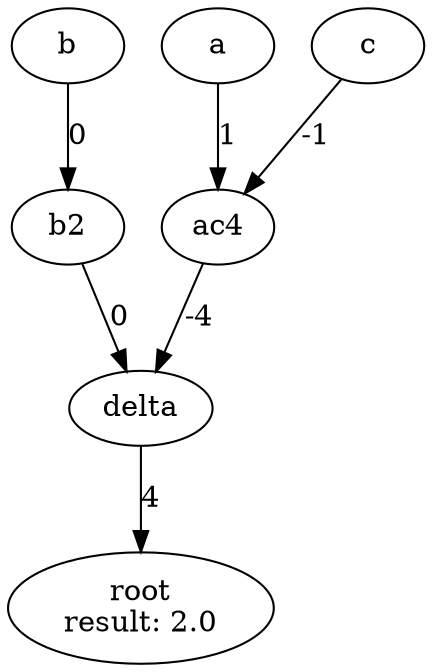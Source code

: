 digraph G {
  "root" [label="root\nresult: 2.0"];
  "b" -> "b2" [label="0"];
  "a" -> "ac4" [label="1"];
  "c" -> "ac4" [label="-1"];
  "b2" -> "delta" [label="0"];
  "ac4" -> "delta" [label="-4"];
  "delta" -> "root" [label="4"];
}